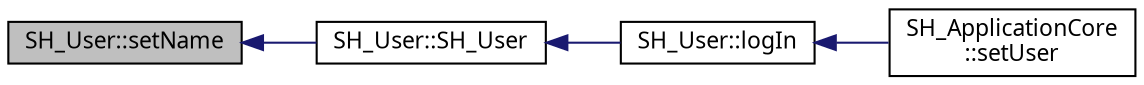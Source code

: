 digraph "SH_User::setName"
{
 // INTERACTIVE_SVG=YES
  bgcolor="transparent";
  edge [fontname="Verdana",fontsize="11",labelfontname="Verdana",labelfontsize="11"];
  node [fontname="Verdana",fontsize="11",shape=record];
  rankdir="LR";
  Node1 [label="SH_User::setName",height=0.2,width=0.4,color="black", fillcolor="grey75", style="filled" fontcolor="black"];
  Node1 -> Node2 [dir="back",color="midnightblue",fontsize="11",style="solid",fontname="Verdana"];
  Node2 [label="SH_User::SH_User",height=0.2,width=0.4,color="black",URL="$classSH__User.html#a96c0ebb3f11c1654935aaecb92295724"];
  Node2 -> Node3 [dir="back",color="midnightblue",fontsize="11",style="solid",fontname="Verdana"];
  Node3 [label="SH_User::logIn",height=0.2,width=0.4,color="black",URL="$classSH__User.html#a98e3e3ca706a6988e6d7af23ce8bb82a"];
  Node3 -> Node4 [dir="back",color="midnightblue",fontsize="11",style="solid",fontname="Verdana"];
  Node4 [label="SH_ApplicationCore\l::setUser",height=0.2,width=0.4,color="black",URL="$classSH__ApplicationCore.html#a2dd5c029a2ea348f1dfd0a60dea476e4",tooltip="Modifie l&#39;utilisateur actuel. "];
}
